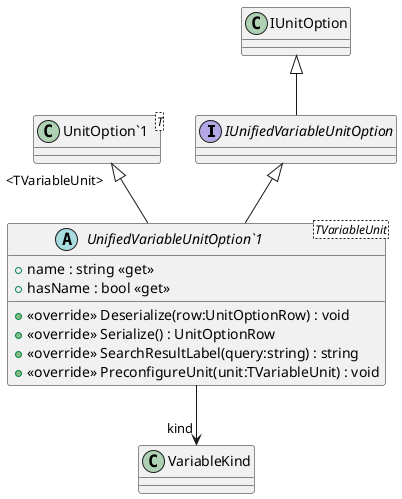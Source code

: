 @startuml
interface IUnifiedVariableUnitOption {
}
abstract class "UnifiedVariableUnitOption`1"<TVariableUnit> {
    + <<override>> Deserialize(row:UnitOptionRow) : void
    + <<override>> Serialize() : UnitOptionRow
    + name : string <<get>>
    + hasName : bool <<get>>
    + <<override>> SearchResultLabel(query:string) : string
    + <<override>> PreconfigureUnit(unit:TVariableUnit) : void
}
class "UnitOption`1"<T> {
}
IUnitOption <|-- IUnifiedVariableUnitOption
"UnitOption`1" "<TVariableUnit>" <|-- "UnifiedVariableUnitOption`1"
IUnifiedVariableUnitOption <|-- "UnifiedVariableUnitOption`1"
"UnifiedVariableUnitOption`1" --> "kind" VariableKind
@enduml
